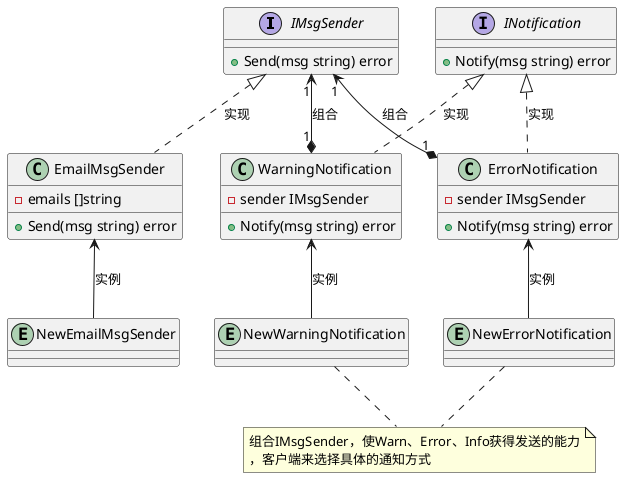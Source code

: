 @startuml proxy
interface       IMsgSender
interface       INotification
entity          NewEmailMsgSender
entity          NewErrorNotification
entity          NewWarningNotification

EmailMsgSender <-- NewEmailMsgSender : 实例
ErrorNotification <-- NewErrorNotification : 实例
WarningNotification <-- NewWarningNotification : 实例

IMsgSender <|.. EmailMsgSender : 实现
INotification <|.. ErrorNotification : 实现
INotification <|.. WarningNotification : 实现

IMsgSender "1" <--* "1" ErrorNotification : 组合
IMsgSender "1" <--* "1" WarningNotification : 组合

interface IMsgSender{
    +Send(msg string) error
}

interface INotification{
    +Notify(msg string) error
}

class EmailMsgSender {
    -emails []string
    +Send(msg string) error
}

class ErrorNotification {
    -sender IMsgSender
    +Notify(msg string) error
}

class WarningNotification {
    -sender IMsgSender
    +Notify(msg string) error
}

note "组合IMsgSender，使Warn、Error、Info获得发送的能力\n，客户端来选择具体的通知方式" as N1
NewErrorNotification .. N1 
NewWarningNotification .. N1 
@enduml
